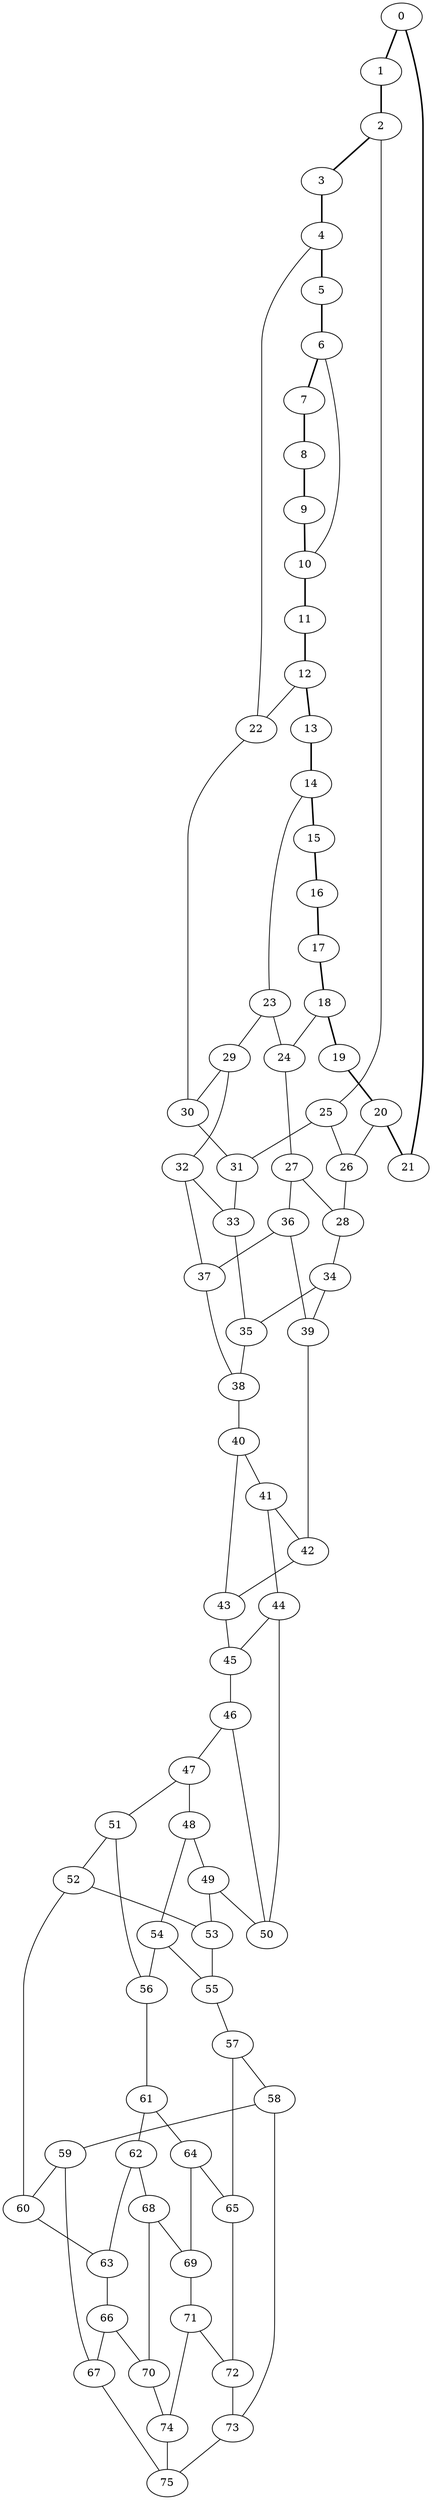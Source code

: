 graph G {
0 [ pos = " 8.72,0.00!" ];
0 -- 1[style=bold];
0 -- 21[style=bold];
1 [ pos = " 8.36,2.46!" ];
1 -- 2[style=bold];
2 [ pos = " 7.33,4.71!" ];
2 -- 3[style=bold];
2 -- 25;
3 [ pos = " 5.71,6.59!" ];
3 -- 4[style=bold];
4 [ pos = " 3.62,7.93!" ];
4 -- 5[style=bold];
4 -- 22;
5 [ pos = " 1.24,8.63!" ];
5 -- 6[style=bold];
6 [ pos = " -1.24,8.63!" ];
6 -- 7[style=bold];
6 -- 10;
7 [ pos = " -3.62,7.93!" ];
7 -- 8[style=bold];
8 [ pos = " -5.71,6.59!" ];
8 -- 9[style=bold];
9 [ pos = " -7.33,4.71!" ];
9 -- 10[style=bold];
10 [ pos = " -8.36,2.46!" ];
10 -- 11[style=bold];
11 [ pos = " -8.72,0.00!" ];
11 -- 12[style=bold];
12 [ pos = " -8.36,-2.46!" ];
12 -- 13[style=bold];
12 -- 22;
13 [ pos = " -7.33,-4.71!" ];
13 -- 14[style=bold];
14 [ pos = " -5.71,-6.59!" ];
14 -- 15[style=bold];
14 -- 23;
15 [ pos = " -3.62,-7.93!" ];
15 -- 16[style=bold];
16 [ pos = " -1.24,-8.63!" ];
16 -- 17[style=bold];
17 [ pos = " 1.24,-8.63!" ];
17 -- 18[style=bold];
18 [ pos = " 3.62,-7.93!" ];
18 -- 19[style=bold];
18 -- 24;
19 [ pos = " 5.71,-6.59!" ];
19 -- 20[style=bold];
20 [ pos = " 7.33,-4.71!" ];
20 -- 21[style=bold];
20 -- 26;
21 [ pos = " 8.36,-2.46!" ];
22 -- 30;
23 -- 24;
23 -- 29;
24 -- 27;
25 -- 26;
25 -- 31;
26 -- 28;
27 -- 28;
27 -- 36;
28 -- 34;
29 -- 30;
29 -- 32;
30 -- 31;
31 -- 33;
32 -- 33;
32 -- 37;
33 -- 35;
34 -- 35;
34 -- 39;
35 -- 38;
36 -- 37;
36 -- 39;
37 -- 38;
38 -- 40;
39 -- 42;
40 -- 41;
40 -- 43;
41 -- 42;
41 -- 44;
42 -- 43;
43 -- 45;
44 -- 45;
44 -- 50;
45 -- 46;
46 -- 47;
46 -- 50;
47 -- 48;
47 -- 51;
48 -- 49;
48 -- 54;
49 -- 50;
49 -- 53;
51 -- 52;
51 -- 56;
52 -- 53;
52 -- 60;
53 -- 55;
54 -- 55;
54 -- 56;
55 -- 57;
56 -- 61;
57 -- 58;
57 -- 65;
58 -- 59;
58 -- 73;
59 -- 60;
59 -- 67;
60 -- 63;
61 -- 62;
61 -- 64;
62 -- 63;
62 -- 68;
63 -- 66;
64 -- 65;
64 -- 69;
65 -- 72;
66 -- 67;
66 -- 70;
67 -- 75;
68 -- 69;
68 -- 70;
69 -- 71;
70 -- 74;
71 -- 72;
71 -- 74;
72 -- 73;
73 -- 75;
74 -- 75;
}

